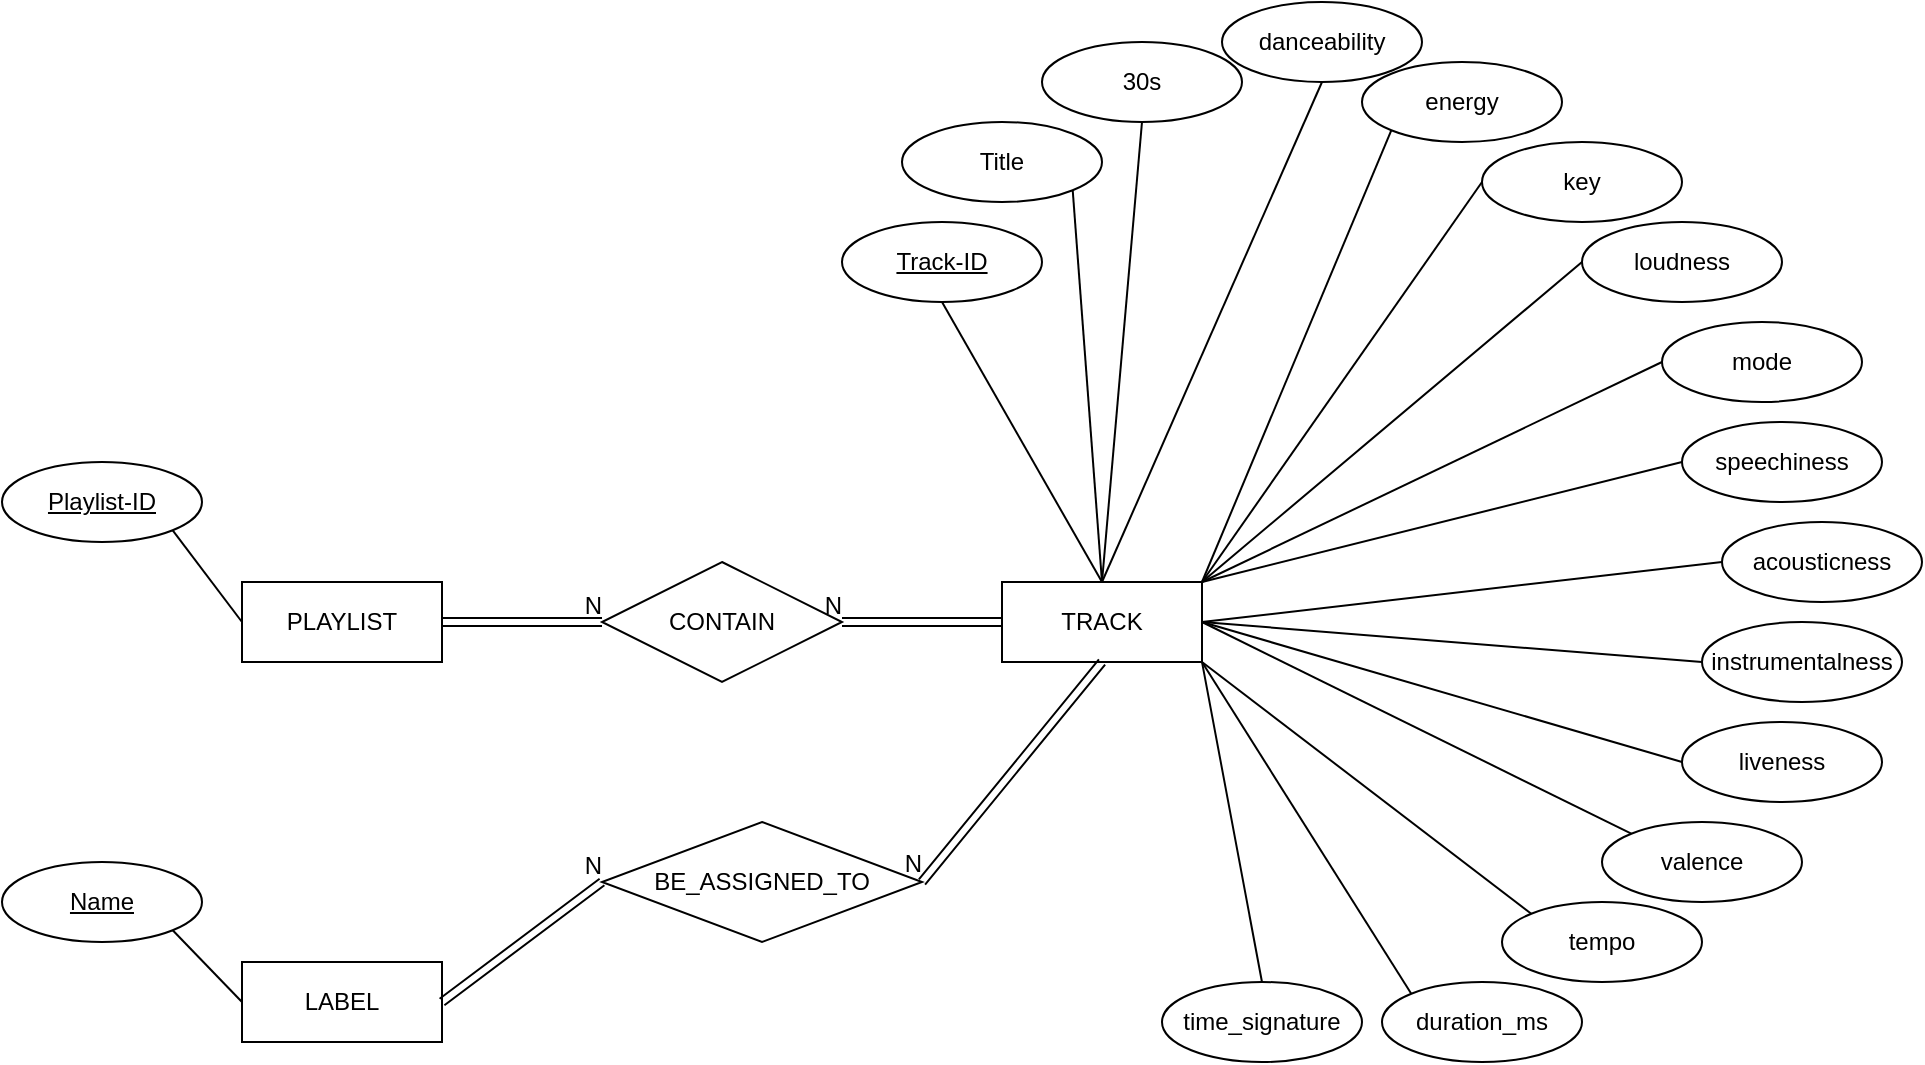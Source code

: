 <mxfile version="15.3.4" type="github">
  <diagram id="R2lEEEUBdFMjLlhIrx00" name="Page-1">
    <mxGraphModel dx="1663" dy="449" grid="1" gridSize="10" guides="1" tooltips="1" connect="1" arrows="1" fold="1" page="1" pageScale="1" pageWidth="850" pageHeight="1100" math="0" shadow="0" extFonts="Permanent Marker^https://fonts.googleapis.com/css?family=Permanent+Marker">
      <root>
        <mxCell id="0" />
        <mxCell id="1" parent="0" />
        <mxCell id="O8R1GnMpbd19PZaHdF5z-1" value="TRACK" style="whiteSpace=wrap;html=1;align=center;hachureGap=4;pointerEvents=0;" parent="1" vertex="1">
          <mxGeometry x="60" y="510" width="100" height="40" as="geometry" />
        </mxCell>
        <mxCell id="O8R1GnMpbd19PZaHdF5z-2" value="Track-ID" style="ellipse;whiteSpace=wrap;html=1;align=center;fontStyle=4;hachureGap=4;pointerEvents=0;" parent="1" vertex="1">
          <mxGeometry x="-20" y="330" width="100" height="40" as="geometry" />
        </mxCell>
        <mxCell id="O8R1GnMpbd19PZaHdF5z-3" value="Title" style="ellipse;whiteSpace=wrap;html=1;align=center;hachureGap=4;pointerEvents=0;" parent="1" vertex="1">
          <mxGeometry x="10" y="280" width="100" height="40" as="geometry" />
        </mxCell>
        <mxCell id="O8R1GnMpbd19PZaHdF5z-5" value="30s" style="ellipse;whiteSpace=wrap;html=1;align=center;hachureGap=4;pointerEvents=0;" parent="1" vertex="1">
          <mxGeometry x="80" y="240" width="100" height="40" as="geometry" />
        </mxCell>
        <mxCell id="O8R1GnMpbd19PZaHdF5z-6" value="danceability" style="ellipse;whiteSpace=wrap;html=1;align=center;hachureGap=4;pointerEvents=0;" parent="1" vertex="1">
          <mxGeometry x="170" y="220" width="100" height="40" as="geometry" />
        </mxCell>
        <mxCell id="O8R1GnMpbd19PZaHdF5z-7" value="energy" style="ellipse;whiteSpace=wrap;html=1;align=center;hachureGap=4;pointerEvents=0;" parent="1" vertex="1">
          <mxGeometry x="240" y="250" width="100" height="40" as="geometry" />
        </mxCell>
        <mxCell id="O8R1GnMpbd19PZaHdF5z-8" value="key" style="ellipse;whiteSpace=wrap;html=1;align=center;hachureGap=4;pointerEvents=0;" parent="1" vertex="1">
          <mxGeometry x="300" y="290" width="100" height="40" as="geometry" />
        </mxCell>
        <mxCell id="O8R1GnMpbd19PZaHdF5z-9" value="loudness" style="ellipse;whiteSpace=wrap;html=1;align=center;hachureGap=4;pointerEvents=0;" parent="1" vertex="1">
          <mxGeometry x="350" y="330" width="100" height="40" as="geometry" />
        </mxCell>
        <mxCell id="O8R1GnMpbd19PZaHdF5z-10" value="mode" style="ellipse;whiteSpace=wrap;html=1;align=center;hachureGap=4;pointerEvents=0;" parent="1" vertex="1">
          <mxGeometry x="390" y="380" width="100" height="40" as="geometry" />
        </mxCell>
        <mxCell id="O8R1GnMpbd19PZaHdF5z-11" value="speechiness" style="ellipse;whiteSpace=wrap;html=1;align=center;hachureGap=4;pointerEvents=0;" parent="1" vertex="1">
          <mxGeometry x="400" y="430" width="100" height="40" as="geometry" />
        </mxCell>
        <mxCell id="O8R1GnMpbd19PZaHdF5z-12" value="acousticness" style="ellipse;whiteSpace=wrap;html=1;align=center;hachureGap=4;pointerEvents=0;" parent="1" vertex="1">
          <mxGeometry x="420" y="480" width="100" height="40" as="geometry" />
        </mxCell>
        <mxCell id="O8R1GnMpbd19PZaHdF5z-13" value="instrumentalness" style="ellipse;whiteSpace=wrap;html=1;align=center;hachureGap=4;pointerEvents=0;" parent="1" vertex="1">
          <mxGeometry x="410" y="530" width="100" height="40" as="geometry" />
        </mxCell>
        <mxCell id="O8R1GnMpbd19PZaHdF5z-14" value="liveness" style="ellipse;whiteSpace=wrap;html=1;align=center;hachureGap=4;pointerEvents=0;" parent="1" vertex="1">
          <mxGeometry x="400" y="580" width="100" height="40" as="geometry" />
        </mxCell>
        <mxCell id="O8R1GnMpbd19PZaHdF5z-15" value="valence" style="ellipse;whiteSpace=wrap;html=1;align=center;hachureGap=4;pointerEvents=0;" parent="1" vertex="1">
          <mxGeometry x="360" y="630" width="100" height="40" as="geometry" />
        </mxCell>
        <mxCell id="O8R1GnMpbd19PZaHdF5z-16" value="tempo" style="ellipse;whiteSpace=wrap;html=1;align=center;hachureGap=4;pointerEvents=0;" parent="1" vertex="1">
          <mxGeometry x="310" y="670" width="100" height="40" as="geometry" />
        </mxCell>
        <mxCell id="O8R1GnMpbd19PZaHdF5z-17" value="duration_ms" style="ellipse;whiteSpace=wrap;html=1;align=center;hachureGap=4;pointerEvents=0;" parent="1" vertex="1">
          <mxGeometry x="250" y="710" width="100" height="40" as="geometry" />
        </mxCell>
        <mxCell id="O8R1GnMpbd19PZaHdF5z-18" value="time_signature" style="ellipse;whiteSpace=wrap;html=1;align=center;hachureGap=4;pointerEvents=0;" parent="1" vertex="1">
          <mxGeometry x="140" y="710" width="100" height="40" as="geometry" />
        </mxCell>
        <mxCell id="O8R1GnMpbd19PZaHdF5z-19" value="PLAYLIST" style="whiteSpace=wrap;html=1;align=center;hachureGap=4;pointerEvents=0;" parent="1" vertex="1">
          <mxGeometry x="-320" y="510" width="100" height="40" as="geometry" />
        </mxCell>
        <mxCell id="O8R1GnMpbd19PZaHdF5z-20" value="Playlist-ID" style="ellipse;whiteSpace=wrap;html=1;align=center;fontStyle=4;hachureGap=4;pointerEvents=0;" parent="1" vertex="1">
          <mxGeometry x="-440" y="450" width="100" height="40" as="geometry" />
        </mxCell>
        <mxCell id="O8R1GnMpbd19PZaHdF5z-21" value="CONTAIN" style="shape=rhombus;perimeter=rhombusPerimeter;whiteSpace=wrap;html=1;align=center;hachureGap=4;pointerEvents=0;" parent="1" vertex="1">
          <mxGeometry x="-140" y="500" width="120" height="60" as="geometry" />
        </mxCell>
        <mxCell id="O8R1GnMpbd19PZaHdF5z-22" value="" style="shape=link;html=1;rounded=0;endArrow=open;startSize=14;endSize=14;sourcePerimeterSpacing=8;targetPerimeterSpacing=8;exitX=1;exitY=0.5;exitDx=0;exitDy=0;entryX=0;entryY=0.5;entryDx=0;entryDy=0;" parent="1" source="O8R1GnMpbd19PZaHdF5z-19" target="O8R1GnMpbd19PZaHdF5z-21" edge="1">
          <mxGeometry relative="1" as="geometry">
            <mxPoint x="-170" y="560" as="sourcePoint" />
            <mxPoint x="-10" y="560" as="targetPoint" />
          </mxGeometry>
        </mxCell>
        <mxCell id="O8R1GnMpbd19PZaHdF5z-23" value="N" style="resizable=0;html=1;align=right;verticalAlign=bottom;" parent="O8R1GnMpbd19PZaHdF5z-22" connectable="0" vertex="1">
          <mxGeometry x="1" relative="1" as="geometry" />
        </mxCell>
        <mxCell id="O8R1GnMpbd19PZaHdF5z-24" value="" style="shape=link;html=1;rounded=0;endArrow=open;startSize=14;endSize=14;sourcePerimeterSpacing=8;targetPerimeterSpacing=8;exitX=0;exitY=0.5;exitDx=0;exitDy=0;entryX=1;entryY=0.5;entryDx=0;entryDy=0;" parent="1" source="O8R1GnMpbd19PZaHdF5z-1" target="O8R1GnMpbd19PZaHdF5z-21" edge="1">
          <mxGeometry relative="1" as="geometry">
            <mxPoint x="-210" y="540" as="sourcePoint" />
            <mxPoint x="-130" y="540" as="targetPoint" />
          </mxGeometry>
        </mxCell>
        <mxCell id="O8R1GnMpbd19PZaHdF5z-25" value="N" style="resizable=0;html=1;align=right;verticalAlign=bottom;" parent="O8R1GnMpbd19PZaHdF5z-24" connectable="0" vertex="1">
          <mxGeometry x="1" relative="1" as="geometry" />
        </mxCell>
        <mxCell id="O8R1GnMpbd19PZaHdF5z-26" value="LABEL" style="whiteSpace=wrap;html=1;align=center;hachureGap=4;pointerEvents=0;" parent="1" vertex="1">
          <mxGeometry x="-320" y="700" width="100" height="40" as="geometry" />
        </mxCell>
        <mxCell id="O8R1GnMpbd19PZaHdF5z-28" value="Name" style="ellipse;whiteSpace=wrap;html=1;align=center;fontStyle=4;hachureGap=4;pointerEvents=0;" parent="1" vertex="1">
          <mxGeometry x="-440" y="650" width="100" height="40" as="geometry" />
        </mxCell>
        <mxCell id="O8R1GnMpbd19PZaHdF5z-29" value="BE_ASSIGNED_TO" style="shape=rhombus;perimeter=rhombusPerimeter;whiteSpace=wrap;html=1;align=center;hachureGap=4;pointerEvents=0;" parent="1" vertex="1">
          <mxGeometry x="-140" y="630" width="160" height="60" as="geometry" />
        </mxCell>
        <mxCell id="O8R1GnMpbd19PZaHdF5z-30" value="" style="shape=link;html=1;rounded=0;endArrow=open;startSize=14;endSize=14;sourcePerimeterSpacing=8;targetPerimeterSpacing=8;exitX=1;exitY=0.5;exitDx=0;exitDy=0;entryX=0;entryY=0.5;entryDx=0;entryDy=0;" parent="1" source="O8R1GnMpbd19PZaHdF5z-26" target="O8R1GnMpbd19PZaHdF5z-29" edge="1">
          <mxGeometry relative="1" as="geometry">
            <mxPoint x="-210" y="540" as="sourcePoint" />
            <mxPoint x="-130" y="540" as="targetPoint" />
          </mxGeometry>
        </mxCell>
        <mxCell id="O8R1GnMpbd19PZaHdF5z-31" value="N" style="resizable=0;html=1;align=right;verticalAlign=bottom;" parent="O8R1GnMpbd19PZaHdF5z-30" connectable="0" vertex="1">
          <mxGeometry x="1" relative="1" as="geometry" />
        </mxCell>
        <mxCell id="O8R1GnMpbd19PZaHdF5z-32" value="" style="shape=link;html=1;rounded=0;endArrow=open;startSize=14;endSize=14;sourcePerimeterSpacing=8;targetPerimeterSpacing=8;exitX=0.5;exitY=1;exitDx=0;exitDy=0;entryX=1;entryY=0.5;entryDx=0;entryDy=0;" parent="1" source="O8R1GnMpbd19PZaHdF5z-1" target="O8R1GnMpbd19PZaHdF5z-29" edge="1">
          <mxGeometry relative="1" as="geometry">
            <mxPoint x="-210" y="730" as="sourcePoint" />
            <mxPoint x="-130" y="670" as="targetPoint" />
          </mxGeometry>
        </mxCell>
        <mxCell id="O8R1GnMpbd19PZaHdF5z-33" value="N" style="resizable=0;html=1;align=right;verticalAlign=bottom;" parent="O8R1GnMpbd19PZaHdF5z-32" connectable="0" vertex="1">
          <mxGeometry x="1" relative="1" as="geometry" />
        </mxCell>
        <mxCell id="2c1TFM7JJi7qjrIvkmbM-1" value="" style="endArrow=none;html=1;rounded=0;startSize=14;endSize=14;sourcePerimeterSpacing=8;targetPerimeterSpacing=8;exitX=0.5;exitY=1;exitDx=0;exitDy=0;entryX=0.5;entryY=0;entryDx=0;entryDy=0;" edge="1" parent="1" source="O8R1GnMpbd19PZaHdF5z-2" target="O8R1GnMpbd19PZaHdF5z-1">
          <mxGeometry relative="1" as="geometry">
            <mxPoint x="-70" y="470" as="sourcePoint" />
            <mxPoint x="90" y="470" as="targetPoint" />
          </mxGeometry>
        </mxCell>
        <mxCell id="2c1TFM7JJi7qjrIvkmbM-2" value="" style="endArrow=none;html=1;rounded=0;startSize=14;endSize=14;sourcePerimeterSpacing=8;targetPerimeterSpacing=8;exitX=1;exitY=1;exitDx=0;exitDy=0;entryX=0.5;entryY=0;entryDx=0;entryDy=0;" edge="1" parent="1" source="O8R1GnMpbd19PZaHdF5z-3" target="O8R1GnMpbd19PZaHdF5z-1">
          <mxGeometry relative="1" as="geometry">
            <mxPoint x="40" y="380" as="sourcePoint" />
            <mxPoint x="120" y="520" as="targetPoint" />
          </mxGeometry>
        </mxCell>
        <mxCell id="2c1TFM7JJi7qjrIvkmbM-3" value="" style="endArrow=none;html=1;rounded=0;startSize=14;endSize=14;sourcePerimeterSpacing=8;targetPerimeterSpacing=8;exitX=0.5;exitY=1;exitDx=0;exitDy=0;entryX=0.5;entryY=0;entryDx=0;entryDy=0;" edge="1" parent="1" source="O8R1GnMpbd19PZaHdF5z-5" target="O8R1GnMpbd19PZaHdF5z-1">
          <mxGeometry relative="1" as="geometry">
            <mxPoint x="105.355" y="324.142" as="sourcePoint" />
            <mxPoint x="145" y="520" as="targetPoint" />
          </mxGeometry>
        </mxCell>
        <mxCell id="2c1TFM7JJi7qjrIvkmbM-4" value="" style="endArrow=none;html=1;rounded=0;startSize=14;endSize=14;sourcePerimeterSpacing=8;targetPerimeterSpacing=8;exitX=0.5;exitY=1;exitDx=0;exitDy=0;entryX=0.5;entryY=0;entryDx=0;entryDy=0;" edge="1" parent="1" source="O8R1GnMpbd19PZaHdF5z-6" target="O8R1GnMpbd19PZaHdF5z-1">
          <mxGeometry relative="1" as="geometry">
            <mxPoint x="140" y="290" as="sourcePoint" />
            <mxPoint x="120" y="520" as="targetPoint" />
          </mxGeometry>
        </mxCell>
        <mxCell id="2c1TFM7JJi7qjrIvkmbM-5" value="" style="endArrow=none;html=1;rounded=0;startSize=14;endSize=14;sourcePerimeterSpacing=8;targetPerimeterSpacing=8;exitX=0;exitY=1;exitDx=0;exitDy=0;entryX=1;entryY=0;entryDx=0;entryDy=0;" edge="1" parent="1" source="O8R1GnMpbd19PZaHdF5z-7" target="O8R1GnMpbd19PZaHdF5z-1">
          <mxGeometry relative="1" as="geometry">
            <mxPoint x="230" y="270" as="sourcePoint" />
            <mxPoint x="120" y="520" as="targetPoint" />
          </mxGeometry>
        </mxCell>
        <mxCell id="2c1TFM7JJi7qjrIvkmbM-6" value="" style="endArrow=none;html=1;rounded=0;startSize=14;endSize=14;sourcePerimeterSpacing=8;targetPerimeterSpacing=8;exitX=0;exitY=0.5;exitDx=0;exitDy=0;entryX=1;entryY=0;entryDx=0;entryDy=0;" edge="1" parent="1" source="O8R1GnMpbd19PZaHdF5z-8" target="O8R1GnMpbd19PZaHdF5z-1">
          <mxGeometry relative="1" as="geometry">
            <mxPoint x="264.645" y="294.142" as="sourcePoint" />
            <mxPoint x="170" y="520" as="targetPoint" />
          </mxGeometry>
        </mxCell>
        <mxCell id="2c1TFM7JJi7qjrIvkmbM-7" value="" style="endArrow=none;html=1;rounded=0;startSize=14;endSize=14;sourcePerimeterSpacing=8;targetPerimeterSpacing=8;exitX=0;exitY=0.5;exitDx=0;exitDy=0;entryX=1;entryY=0;entryDx=0;entryDy=0;" edge="1" parent="1" source="O8R1GnMpbd19PZaHdF5z-9" target="O8R1GnMpbd19PZaHdF5z-1">
          <mxGeometry relative="1" as="geometry">
            <mxPoint x="310" y="320" as="sourcePoint" />
            <mxPoint x="170" y="520" as="targetPoint" />
          </mxGeometry>
        </mxCell>
        <mxCell id="2c1TFM7JJi7qjrIvkmbM-8" value="" style="endArrow=none;html=1;rounded=0;startSize=14;endSize=14;sourcePerimeterSpacing=8;targetPerimeterSpacing=8;exitX=0;exitY=0.5;exitDx=0;exitDy=0;entryX=1;entryY=0;entryDx=0;entryDy=0;" edge="1" parent="1" source="O8R1GnMpbd19PZaHdF5z-10" target="O8R1GnMpbd19PZaHdF5z-1">
          <mxGeometry relative="1" as="geometry">
            <mxPoint x="360" y="360" as="sourcePoint" />
            <mxPoint x="170" y="520" as="targetPoint" />
          </mxGeometry>
        </mxCell>
        <mxCell id="2c1TFM7JJi7qjrIvkmbM-9" value="" style="endArrow=none;html=1;rounded=0;startSize=14;endSize=14;sourcePerimeterSpacing=8;targetPerimeterSpacing=8;exitX=0;exitY=0.5;exitDx=0;exitDy=0;entryX=1;entryY=0;entryDx=0;entryDy=0;" edge="1" parent="1" source="O8R1GnMpbd19PZaHdF5z-11" target="O8R1GnMpbd19PZaHdF5z-1">
          <mxGeometry relative="1" as="geometry">
            <mxPoint x="400.0" y="410" as="sourcePoint" />
            <mxPoint x="170" y="520" as="targetPoint" />
          </mxGeometry>
        </mxCell>
        <mxCell id="2c1TFM7JJi7qjrIvkmbM-10" value="" style="endArrow=none;html=1;rounded=0;startSize=14;endSize=14;sourcePerimeterSpacing=8;targetPerimeterSpacing=8;exitX=0;exitY=0.5;exitDx=0;exitDy=0;entryX=1;entryY=0.5;entryDx=0;entryDy=0;" edge="1" parent="1" source="O8R1GnMpbd19PZaHdF5z-12" target="O8R1GnMpbd19PZaHdF5z-1">
          <mxGeometry relative="1" as="geometry">
            <mxPoint x="410.0" y="460" as="sourcePoint" />
            <mxPoint x="170" y="520" as="targetPoint" />
          </mxGeometry>
        </mxCell>
        <mxCell id="2c1TFM7JJi7qjrIvkmbM-11" value="" style="endArrow=none;html=1;rounded=0;startSize=14;endSize=14;sourcePerimeterSpacing=8;targetPerimeterSpacing=8;exitX=0;exitY=0.5;exitDx=0;exitDy=0;entryX=1;entryY=0.5;entryDx=0;entryDy=0;" edge="1" parent="1" source="O8R1GnMpbd19PZaHdF5z-13" target="O8R1GnMpbd19PZaHdF5z-1">
          <mxGeometry relative="1" as="geometry">
            <mxPoint x="430.0" y="510" as="sourcePoint" />
            <mxPoint x="170" y="540" as="targetPoint" />
          </mxGeometry>
        </mxCell>
        <mxCell id="2c1TFM7JJi7qjrIvkmbM-12" value="" style="endArrow=none;html=1;rounded=0;startSize=14;endSize=14;sourcePerimeterSpacing=8;targetPerimeterSpacing=8;exitX=0;exitY=0.5;exitDx=0;exitDy=0;entryX=1;entryY=0.5;entryDx=0;entryDy=0;" edge="1" parent="1" source="O8R1GnMpbd19PZaHdF5z-14" target="O8R1GnMpbd19PZaHdF5z-1">
          <mxGeometry relative="1" as="geometry">
            <mxPoint x="420.0" y="560" as="sourcePoint" />
            <mxPoint x="170" y="540" as="targetPoint" />
          </mxGeometry>
        </mxCell>
        <mxCell id="2c1TFM7JJi7qjrIvkmbM-13" value="" style="endArrow=none;html=1;rounded=0;startSize=14;endSize=14;sourcePerimeterSpacing=8;targetPerimeterSpacing=8;exitX=0;exitY=0;exitDx=0;exitDy=0;entryX=1;entryY=0.5;entryDx=0;entryDy=0;" edge="1" parent="1" source="O8R1GnMpbd19PZaHdF5z-15" target="O8R1GnMpbd19PZaHdF5z-1">
          <mxGeometry relative="1" as="geometry">
            <mxPoint x="410.0" y="610" as="sourcePoint" />
            <mxPoint x="170" y="540" as="targetPoint" />
          </mxGeometry>
        </mxCell>
        <mxCell id="2c1TFM7JJi7qjrIvkmbM-14" value="" style="endArrow=none;html=1;rounded=0;startSize=14;endSize=14;sourcePerimeterSpacing=8;targetPerimeterSpacing=8;exitX=0;exitY=0;exitDx=0;exitDy=0;entryX=1;entryY=1;entryDx=0;entryDy=0;" edge="1" parent="1" source="O8R1GnMpbd19PZaHdF5z-16" target="O8R1GnMpbd19PZaHdF5z-1">
          <mxGeometry relative="1" as="geometry">
            <mxPoint x="384.645" y="645.858" as="sourcePoint" />
            <mxPoint x="170" y="540" as="targetPoint" />
          </mxGeometry>
        </mxCell>
        <mxCell id="2c1TFM7JJi7qjrIvkmbM-15" value="" style="endArrow=none;html=1;rounded=0;startSize=14;endSize=14;sourcePerimeterSpacing=8;targetPerimeterSpacing=8;exitX=0;exitY=0;exitDx=0;exitDy=0;entryX=1;entryY=1;entryDx=0;entryDy=0;" edge="1" parent="1" source="O8R1GnMpbd19PZaHdF5z-17" target="O8R1GnMpbd19PZaHdF5z-1">
          <mxGeometry relative="1" as="geometry">
            <mxPoint x="334.645" y="685.858" as="sourcePoint" />
            <mxPoint x="170" y="560" as="targetPoint" />
          </mxGeometry>
        </mxCell>
        <mxCell id="2c1TFM7JJi7qjrIvkmbM-16" value="" style="endArrow=none;html=1;rounded=0;startSize=14;endSize=14;sourcePerimeterSpacing=8;targetPerimeterSpacing=8;exitX=0.5;exitY=0;exitDx=0;exitDy=0;entryX=1;entryY=1;entryDx=0;entryDy=0;" edge="1" parent="1" source="O8R1GnMpbd19PZaHdF5z-18" target="O8R1GnMpbd19PZaHdF5z-1">
          <mxGeometry relative="1" as="geometry">
            <mxPoint x="274.645" y="725.858" as="sourcePoint" />
            <mxPoint x="170" y="560" as="targetPoint" />
          </mxGeometry>
        </mxCell>
        <mxCell id="2c1TFM7JJi7qjrIvkmbM-17" value="" style="endArrow=none;html=1;rounded=0;startSize=14;endSize=14;sourcePerimeterSpacing=8;targetPerimeterSpacing=8;exitX=0;exitY=0.5;exitDx=0;exitDy=0;entryX=1;entryY=1;entryDx=0;entryDy=0;" edge="1" parent="1" source="O8R1GnMpbd19PZaHdF5z-26" target="O8R1GnMpbd19PZaHdF5z-28">
          <mxGeometry relative="1" as="geometry">
            <mxPoint x="284.645" y="735.858" as="sourcePoint" />
            <mxPoint x="180" y="570" as="targetPoint" />
          </mxGeometry>
        </mxCell>
        <mxCell id="2c1TFM7JJi7qjrIvkmbM-18" value="" style="endArrow=none;html=1;rounded=0;startSize=14;endSize=14;sourcePerimeterSpacing=8;targetPerimeterSpacing=8;exitX=0;exitY=0.5;exitDx=0;exitDy=0;entryX=1;entryY=1;entryDx=0;entryDy=0;" edge="1" parent="1" source="O8R1GnMpbd19PZaHdF5z-19" target="O8R1GnMpbd19PZaHdF5z-20">
          <mxGeometry relative="1" as="geometry">
            <mxPoint x="-310" y="730" as="sourcePoint" />
            <mxPoint x="-344.746" y="694.183" as="targetPoint" />
          </mxGeometry>
        </mxCell>
      </root>
    </mxGraphModel>
  </diagram>
</mxfile>
